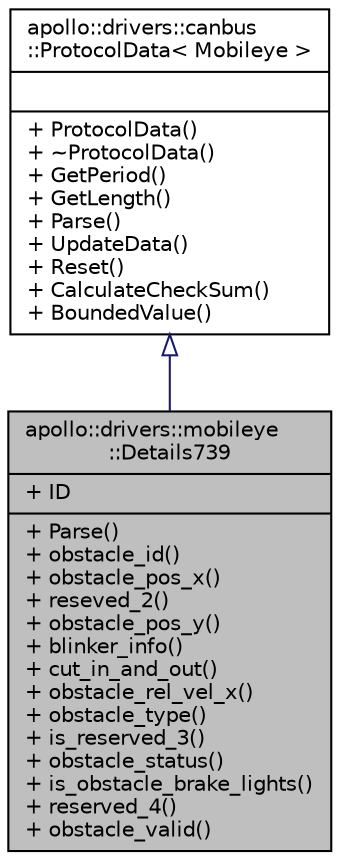 digraph "apollo::drivers::mobileye::Details739"
{
  edge [fontname="Helvetica",fontsize="10",labelfontname="Helvetica",labelfontsize="10"];
  node [fontname="Helvetica",fontsize="10",shape=record];
  Node1 [label="{apollo::drivers::mobileye\l::Details739\n|+ ID\l|+ Parse()\l+ obstacle_id()\l+ obstacle_pos_x()\l+ reseved_2()\l+ obstacle_pos_y()\l+ blinker_info()\l+ cut_in_and_out()\l+ obstacle_rel_vel_x()\l+ obstacle_type()\l+ is_reserved_3()\l+ obstacle_status()\l+ is_obstacle_brake_lights()\l+ reserved_4()\l+ obstacle_valid()\l}",height=0.2,width=0.4,color="black", fillcolor="grey75", style="filled" fontcolor="black"];
  Node2 -> Node1 [dir="back",color="midnightblue",fontsize="10",style="solid",arrowtail="onormal",fontname="Helvetica"];
  Node2 [label="{apollo::drivers::canbus\l::ProtocolData\< Mobileye \>\n||+ ProtocolData()\l+ ~ProtocolData()\l+ GetPeriod()\l+ GetLength()\l+ Parse()\l+ UpdateData()\l+ Reset()\l+ CalculateCheckSum()\l+ BoundedValue()\l}",height=0.2,width=0.4,color="black", fillcolor="white", style="filled",URL="$classapollo_1_1drivers_1_1canbus_1_1ProtocolData.html"];
}
